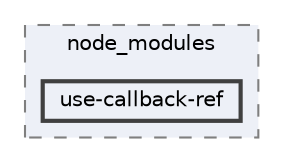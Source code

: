 digraph "C:/Users/arisc/OneDrive/Documents/GitHub/FINAL/EcoEats-Project/node_modules/use-callback-ref"
{
 // LATEX_PDF_SIZE
  bgcolor="transparent";
  edge [fontname=Helvetica,fontsize=10,labelfontname=Helvetica,labelfontsize=10];
  node [fontname=Helvetica,fontsize=10,shape=box,height=0.2,width=0.4];
  compound=true
  subgraph clusterdir_5091f2b68170d33f954320199e2fed0a {
    graph [ bgcolor="#edf0f7", pencolor="grey50", label="node_modules", fontname=Helvetica,fontsize=10 style="filled,dashed", URL="dir_5091f2b68170d33f954320199e2fed0a.html",tooltip=""]
  dir_8b31d892c141f4e6a48bf92f6a03401d [label="use-callback-ref", fillcolor="#edf0f7", color="grey25", style="filled,bold", URL="dir_8b31d892c141f4e6a48bf92f6a03401d.html",tooltip=""];
  }
}
